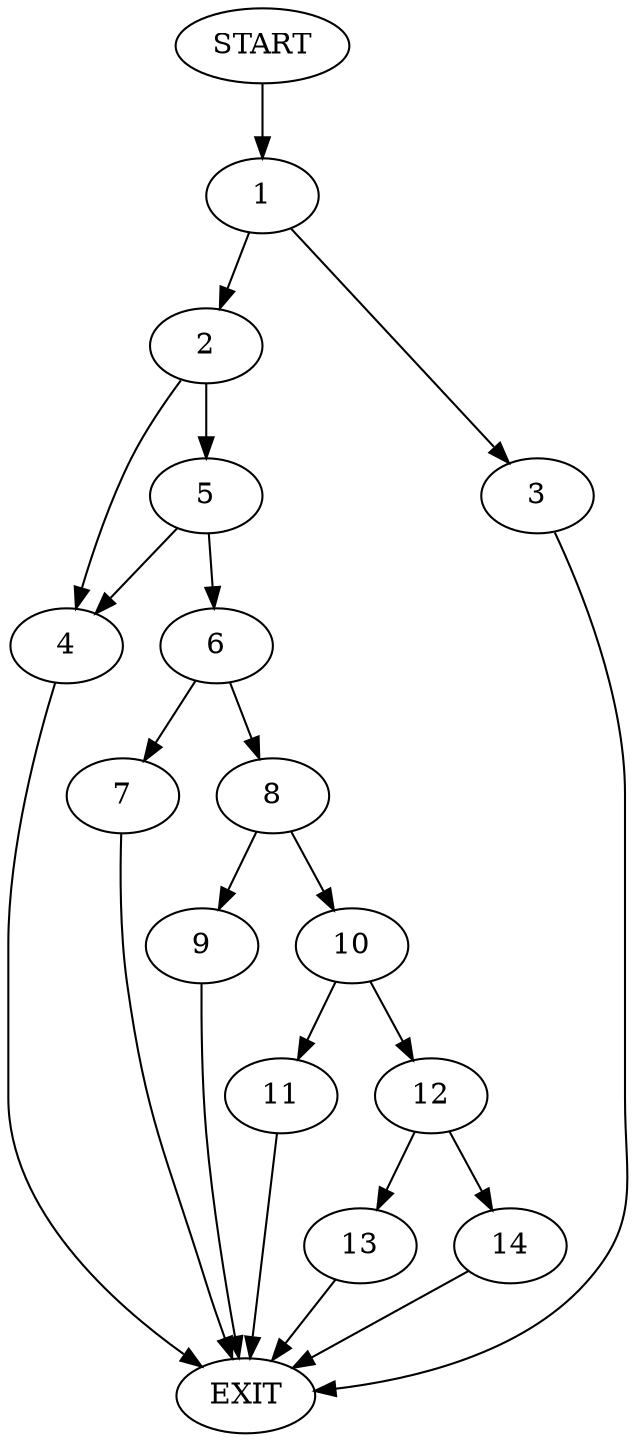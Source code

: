 digraph {
0 [label="START"]
15 [label="EXIT"]
0 -> 1
1 -> 2
1 -> 3
3 -> 15
2 -> 4
2 -> 5
4 -> 15
5 -> 4
5 -> 6
6 -> 7
6 -> 8
8 -> 9
8 -> 10
7 -> 15
9 -> 15
10 -> 11
10 -> 12
12 -> 13
12 -> 14
11 -> 15
13 -> 15
14 -> 15
}
